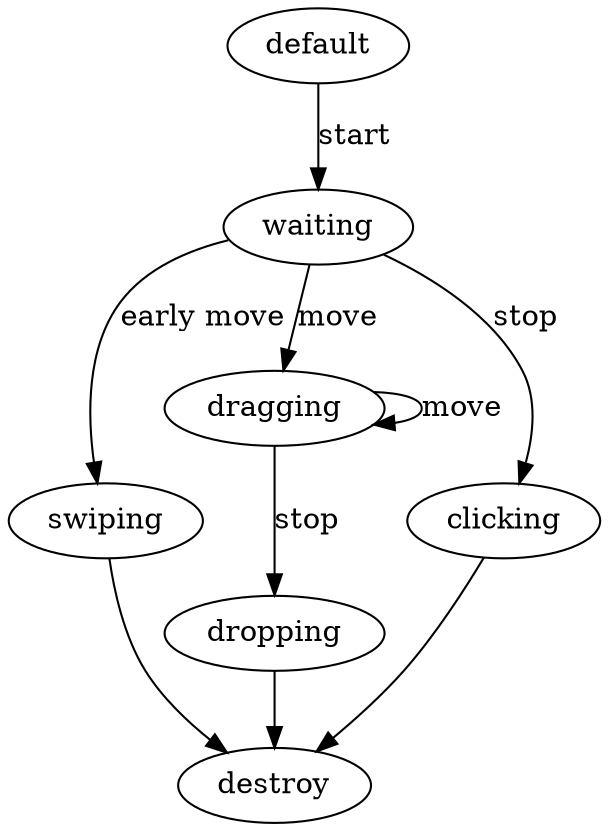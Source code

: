 digraph {
  default -> waiting [label="start"]
  waiting -> swiping [label="early move"]
  swiping -> destroy
  waiting -> dragging [label="move"]
  waiting -> clicking [label="stop"]
  clicking -> destroy
  dragging -> dragging [label="move"]
  dragging -> dropping [label="stop"]
  dropping -> destroy
}
